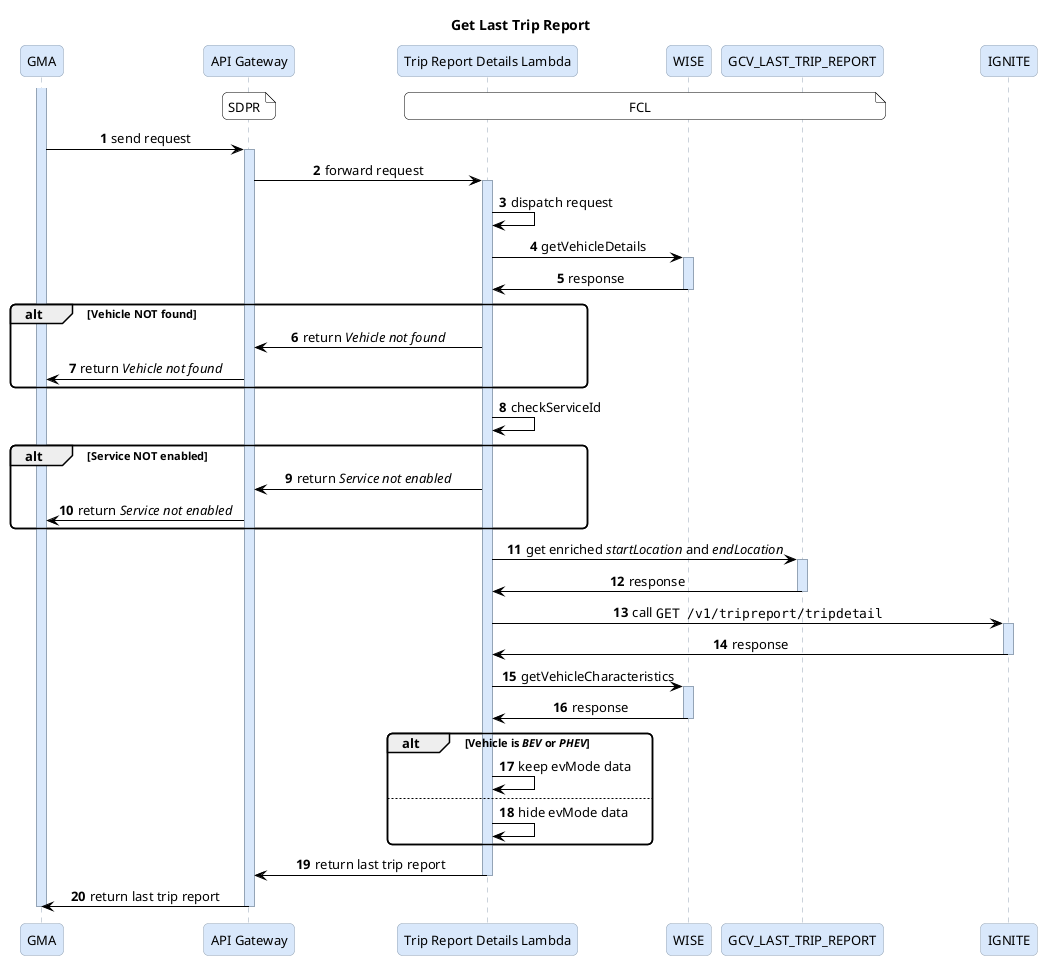 @startuml

title Get Last Trip Report

autonumber

skinparam roundcorner 10
skinparam shadowing false
skinparam sequence {
  ArrowColor Black
  LifeLineBorderColor #94a4b6
  LifeLineBackgroundColor #d9e8fb
  ParticipantBorderColor #94a4b6
  ParticipantBackgroundColor #d9e8fb
  ParticipantFontSize 13
  MessageAlign center
  NoteBorderColor blue
}
skinparam Note {
  BorderColor black
  BackgroundColor white
}

participant "GMA" as GMA
participant "API Gateway" as API
participant "Trip Report Details Lambda" as Lambda
participant "WISE" as WISE
participant "GCV_LAST_TRIP_REPORT" as DDB
participant "IGNITE" as IGNITE

note over API: SDPR
/ note over Lambda, DDB: FCL

activate GMA
GMA -> API: send request

activate API
API -> Lambda: forward request

activate Lambda
Lambda -> Lambda: dispatch request

Lambda -> WISE: getVehicleDetails
activate WISE
WISE -> Lambda: response
deactivate WISE

alt Vehicle NOT found
  Lambda -> API: return //Vehicle not found//
  API -> GMA: return //Vehicle not found//
end

Lambda -> Lambda: checkServiceId

alt Service NOT enabled
  Lambda -> API: return //Service not enabled//
  API -> GMA: return //Service not enabled//
end

Lambda -> DDB: get enriched //startLocation// and //endLocation//
activate DDB
DDB -> Lambda: response
deactivate DDB

Lambda -> IGNITE: call ""GET /v1/tripreport/tripdetail""
activate IGNITE
IGNITE -> Lambda: response
deactivate IGNITE

Lambda -> WISE: getVehicleCharacteristics
activate WISE
WISE -> Lambda: response
deactivate WISE

alt Vehicle is //BEV// or //PHEV//
  Lambda -> Lambda: keep evMode data
else
  Lambda -> Lambda: hide evMode data
end

Lambda -> API: return last trip report
deactivate Lambda

API -> GMA: return last trip report
deactivate API

deactivate GMA

@enduml